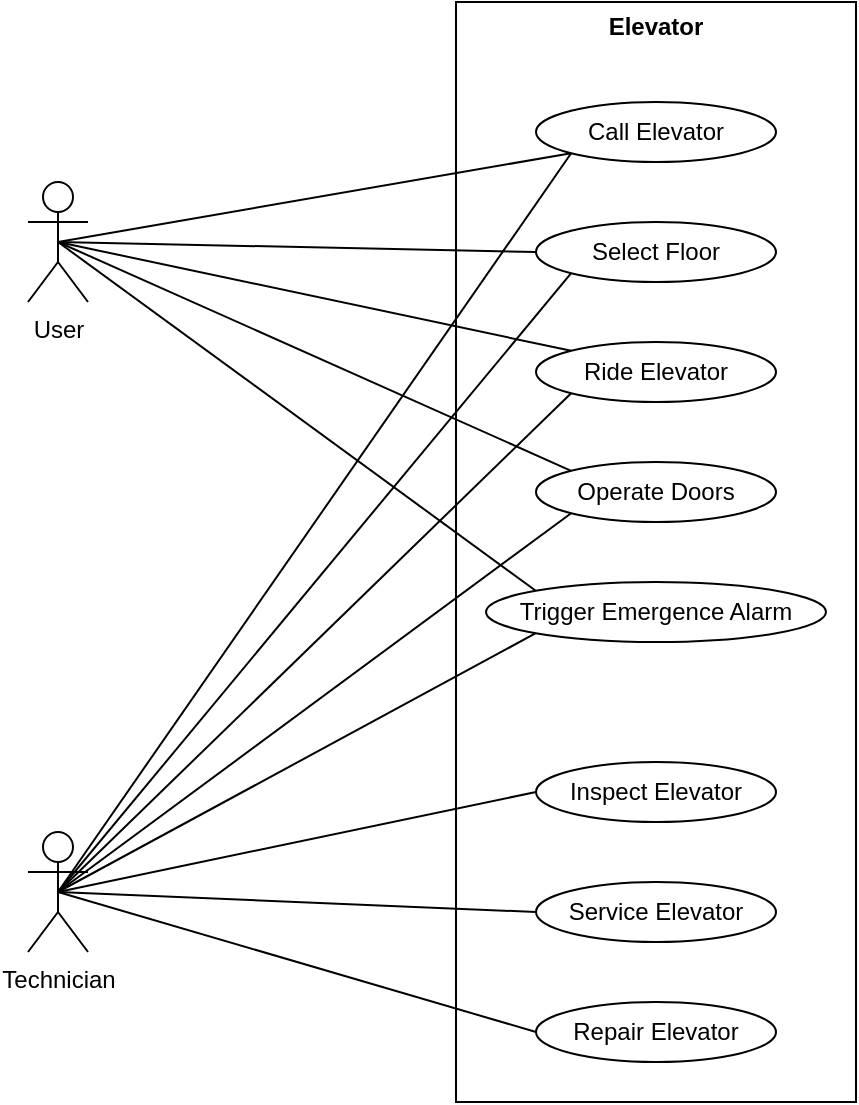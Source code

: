 <mxfile version="15.4.0" type="device"><diagram id="5zCpi31yIOXjcQncaU9O" name="Page-1"><mxGraphModel dx="1406" dy="818" grid="1" gridSize="10" guides="1" tooltips="1" connect="1" arrows="1" fold="1" page="1" pageScale="1" pageWidth="827" pageHeight="1169" math="0" shadow="0"><root><mxCell id="0"/><mxCell id="1" parent="0"/><mxCell id="E5Aaj2G4B_XELQy6kAlQ-2" value="Elevator" style="swimlane;swimlaneLine=0;" vertex="1" parent="1"><mxGeometry x="314" y="110" width="200" height="550" as="geometry"/></mxCell><mxCell id="E5Aaj2G4B_XELQy6kAlQ-3" value="Call Elevator" style="ellipse;whiteSpace=wrap;html=1;" vertex="1" parent="E5Aaj2G4B_XELQy6kAlQ-2"><mxGeometry x="40" y="50" width="120" height="30" as="geometry"/></mxCell><mxCell id="E5Aaj2G4B_XELQy6kAlQ-4" value="Select Floor" style="ellipse;whiteSpace=wrap;html=1;" vertex="1" parent="E5Aaj2G4B_XELQy6kAlQ-2"><mxGeometry x="40" y="110" width="120" height="30" as="geometry"/></mxCell><mxCell id="E5Aaj2G4B_XELQy6kAlQ-5" value="Ride Elevator" style="ellipse;whiteSpace=wrap;html=1;" vertex="1" parent="E5Aaj2G4B_XELQy6kAlQ-2"><mxGeometry x="40" y="170" width="120" height="30" as="geometry"/></mxCell><mxCell id="E5Aaj2G4B_XELQy6kAlQ-6" value="Operate Doors" style="ellipse;whiteSpace=wrap;html=1;" vertex="1" parent="E5Aaj2G4B_XELQy6kAlQ-2"><mxGeometry x="40" y="230" width="120" height="30" as="geometry"/></mxCell><mxCell id="E5Aaj2G4B_XELQy6kAlQ-7" value="Trigger Emergence Alarm" style="ellipse;whiteSpace=wrap;html=1;" vertex="1" parent="E5Aaj2G4B_XELQy6kAlQ-2"><mxGeometry x="15" y="290" width="170" height="30" as="geometry"/></mxCell><mxCell id="E5Aaj2G4B_XELQy6kAlQ-8" value="Inspect Elevator" style="ellipse;whiteSpace=wrap;html=1;" vertex="1" parent="E5Aaj2G4B_XELQy6kAlQ-2"><mxGeometry x="40" y="380" width="120" height="30" as="geometry"/></mxCell><mxCell id="E5Aaj2G4B_XELQy6kAlQ-9" value="Service Elevator" style="ellipse;whiteSpace=wrap;html=1;" vertex="1" parent="E5Aaj2G4B_XELQy6kAlQ-2"><mxGeometry x="40" y="440" width="120" height="30" as="geometry"/></mxCell><mxCell id="E5Aaj2G4B_XELQy6kAlQ-10" value="Repair Elevator" style="ellipse;whiteSpace=wrap;html=1;" vertex="1" parent="E5Aaj2G4B_XELQy6kAlQ-2"><mxGeometry x="40" y="500" width="120" height="30" as="geometry"/></mxCell><mxCell id="E5Aaj2G4B_XELQy6kAlQ-13" style="rounded=0;orthogonalLoop=1;jettySize=auto;html=1;exitX=0.5;exitY=0.5;exitDx=0;exitDy=0;exitPerimeter=0;entryX=0;entryY=1;entryDx=0;entryDy=0;endArrow=none;endFill=0;" edge="1" parent="1" source="E5Aaj2G4B_XELQy6kAlQ-11" target="E5Aaj2G4B_XELQy6kAlQ-3"><mxGeometry relative="1" as="geometry"/></mxCell><mxCell id="E5Aaj2G4B_XELQy6kAlQ-14" style="edgeStyle=none;rounded=0;orthogonalLoop=1;jettySize=auto;html=1;exitX=0.5;exitY=0.5;exitDx=0;exitDy=0;exitPerimeter=0;entryX=0;entryY=0.5;entryDx=0;entryDy=0;endArrow=none;endFill=0;" edge="1" parent="1" source="E5Aaj2G4B_XELQy6kAlQ-11" target="E5Aaj2G4B_XELQy6kAlQ-4"><mxGeometry relative="1" as="geometry"/></mxCell><mxCell id="E5Aaj2G4B_XELQy6kAlQ-15" style="edgeStyle=none;rounded=0;orthogonalLoop=1;jettySize=auto;html=1;exitX=0.5;exitY=0.5;exitDx=0;exitDy=0;exitPerimeter=0;entryX=0;entryY=0;entryDx=0;entryDy=0;endArrow=none;endFill=0;" edge="1" parent="1" source="E5Aaj2G4B_XELQy6kAlQ-11" target="E5Aaj2G4B_XELQy6kAlQ-5"><mxGeometry relative="1" as="geometry"/></mxCell><mxCell id="E5Aaj2G4B_XELQy6kAlQ-16" style="edgeStyle=none;rounded=0;orthogonalLoop=1;jettySize=auto;html=1;exitX=0.5;exitY=0.5;exitDx=0;exitDy=0;exitPerimeter=0;entryX=0;entryY=0;entryDx=0;entryDy=0;endArrow=none;endFill=0;" edge="1" parent="1" source="E5Aaj2G4B_XELQy6kAlQ-11" target="E5Aaj2G4B_XELQy6kAlQ-6"><mxGeometry relative="1" as="geometry"/></mxCell><mxCell id="E5Aaj2G4B_XELQy6kAlQ-17" style="edgeStyle=none;rounded=0;orthogonalLoop=1;jettySize=auto;html=1;exitX=0.5;exitY=0.5;exitDx=0;exitDy=0;exitPerimeter=0;entryX=0;entryY=0;entryDx=0;entryDy=0;endArrow=none;endFill=0;" edge="1" parent="1" source="E5Aaj2G4B_XELQy6kAlQ-11" target="E5Aaj2G4B_XELQy6kAlQ-7"><mxGeometry relative="1" as="geometry"/></mxCell><mxCell id="E5Aaj2G4B_XELQy6kAlQ-11" value="User" style="shape=umlActor;verticalLabelPosition=bottom;verticalAlign=top;html=1;outlineConnect=0;" vertex="1" parent="1"><mxGeometry x="100" y="200" width="30" height="60" as="geometry"/></mxCell><mxCell id="E5Aaj2G4B_XELQy6kAlQ-18" style="edgeStyle=none;rounded=0;orthogonalLoop=1;jettySize=auto;html=1;exitX=0.5;exitY=0.5;exitDx=0;exitDy=0;exitPerimeter=0;entryX=0;entryY=1;entryDx=0;entryDy=0;endArrow=none;endFill=0;" edge="1" parent="1" source="E5Aaj2G4B_XELQy6kAlQ-12" target="E5Aaj2G4B_XELQy6kAlQ-3"><mxGeometry relative="1" as="geometry"/></mxCell><mxCell id="E5Aaj2G4B_XELQy6kAlQ-19" style="edgeStyle=none;rounded=0;orthogonalLoop=1;jettySize=auto;html=1;exitX=0.5;exitY=0.5;exitDx=0;exitDy=0;exitPerimeter=0;entryX=0;entryY=1;entryDx=0;entryDy=0;endArrow=none;endFill=0;" edge="1" parent="1" source="E5Aaj2G4B_XELQy6kAlQ-12" target="E5Aaj2G4B_XELQy6kAlQ-4"><mxGeometry relative="1" as="geometry"/></mxCell><mxCell id="E5Aaj2G4B_XELQy6kAlQ-20" style="edgeStyle=none;rounded=0;orthogonalLoop=1;jettySize=auto;html=1;exitX=0.5;exitY=0.5;exitDx=0;exitDy=0;exitPerimeter=0;entryX=0;entryY=1;entryDx=0;entryDy=0;endArrow=none;endFill=0;" edge="1" parent="1" source="E5Aaj2G4B_XELQy6kAlQ-12" target="E5Aaj2G4B_XELQy6kAlQ-5"><mxGeometry relative="1" as="geometry"/></mxCell><mxCell id="E5Aaj2G4B_XELQy6kAlQ-21" style="edgeStyle=none;rounded=0;orthogonalLoop=1;jettySize=auto;html=1;exitX=0.5;exitY=0.5;exitDx=0;exitDy=0;exitPerimeter=0;entryX=0;entryY=1;entryDx=0;entryDy=0;endArrow=none;endFill=0;" edge="1" parent="1" source="E5Aaj2G4B_XELQy6kAlQ-12" target="E5Aaj2G4B_XELQy6kAlQ-6"><mxGeometry relative="1" as="geometry"/></mxCell><mxCell id="E5Aaj2G4B_XELQy6kAlQ-22" style="edgeStyle=none;rounded=0;orthogonalLoop=1;jettySize=auto;html=1;exitX=0.5;exitY=0.5;exitDx=0;exitDy=0;exitPerimeter=0;entryX=0;entryY=1;entryDx=0;entryDy=0;endArrow=none;endFill=0;" edge="1" parent="1" source="E5Aaj2G4B_XELQy6kAlQ-12" target="E5Aaj2G4B_XELQy6kAlQ-7"><mxGeometry relative="1" as="geometry"/></mxCell><mxCell id="E5Aaj2G4B_XELQy6kAlQ-23" style="edgeStyle=none;rounded=0;orthogonalLoop=1;jettySize=auto;html=1;exitX=0.5;exitY=0.5;exitDx=0;exitDy=0;exitPerimeter=0;entryX=0;entryY=0.5;entryDx=0;entryDy=0;endArrow=none;endFill=0;" edge="1" parent="1" source="E5Aaj2G4B_XELQy6kAlQ-12" target="E5Aaj2G4B_XELQy6kAlQ-8"><mxGeometry relative="1" as="geometry"/></mxCell><mxCell id="E5Aaj2G4B_XELQy6kAlQ-25" style="edgeStyle=none;rounded=0;orthogonalLoop=1;jettySize=auto;html=1;exitX=0.5;exitY=0.5;exitDx=0;exitDy=0;exitPerimeter=0;entryX=0;entryY=0.5;entryDx=0;entryDy=0;endArrow=none;endFill=0;" edge="1" parent="1" source="E5Aaj2G4B_XELQy6kAlQ-12" target="E5Aaj2G4B_XELQy6kAlQ-9"><mxGeometry relative="1" as="geometry"/></mxCell><mxCell id="E5Aaj2G4B_XELQy6kAlQ-26" style="edgeStyle=none;rounded=0;orthogonalLoop=1;jettySize=auto;html=1;exitX=0.5;exitY=0.5;exitDx=0;exitDy=0;exitPerimeter=0;entryX=0;entryY=0.5;entryDx=0;entryDy=0;endArrow=none;endFill=0;" edge="1" parent="1" source="E5Aaj2G4B_XELQy6kAlQ-12" target="E5Aaj2G4B_XELQy6kAlQ-10"><mxGeometry relative="1" as="geometry"/></mxCell><mxCell id="E5Aaj2G4B_XELQy6kAlQ-12" value="Technician" style="shape=umlActor;verticalLabelPosition=bottom;verticalAlign=top;html=1;outlineConnect=0;" vertex="1" parent="1"><mxGeometry x="100" y="525" width="30" height="60" as="geometry"/></mxCell></root></mxGraphModel></diagram></mxfile>